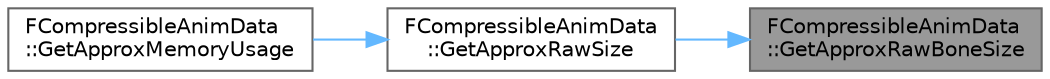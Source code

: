 digraph "FCompressibleAnimData::GetApproxRawBoneSize"
{
 // INTERACTIVE_SVG=YES
 // LATEX_PDF_SIZE
  bgcolor="transparent";
  edge [fontname=Helvetica,fontsize=10,labelfontname=Helvetica,labelfontsize=10];
  node [fontname=Helvetica,fontsize=10,shape=box,height=0.2,width=0.4];
  rankdir="RL";
  Node1 [id="Node000001",label="FCompressibleAnimData\l::GetApproxRawBoneSize",height=0.2,width=0.4,color="gray40", fillcolor="grey60", style="filled", fontcolor="black",tooltip=" "];
  Node1 -> Node2 [id="edge1_Node000001_Node000002",dir="back",color="steelblue1",style="solid",tooltip=" "];
  Node2 [id="Node000002",label="FCompressibleAnimData\l::GetApproxRawSize",height=0.2,width=0.4,color="grey40", fillcolor="white", style="filled",URL="$d1/d4d/structFCompressibleAnimData.html#aae19c0f785e15cbf44bf66da4f477f82",tooltip=" "];
  Node2 -> Node3 [id="edge2_Node000002_Node000003",dir="back",color="steelblue1",style="solid",tooltip=" "];
  Node3 [id="Node000003",label="FCompressibleAnimData\l::GetApproxMemoryUsage",height=0.2,width=0.4,color="grey40", fillcolor="white", style="filled",URL="$d1/d4d/structFCompressibleAnimData.html#a0e0893a35620d3dd8a992d187229b8d7",tooltip=" "];
}
